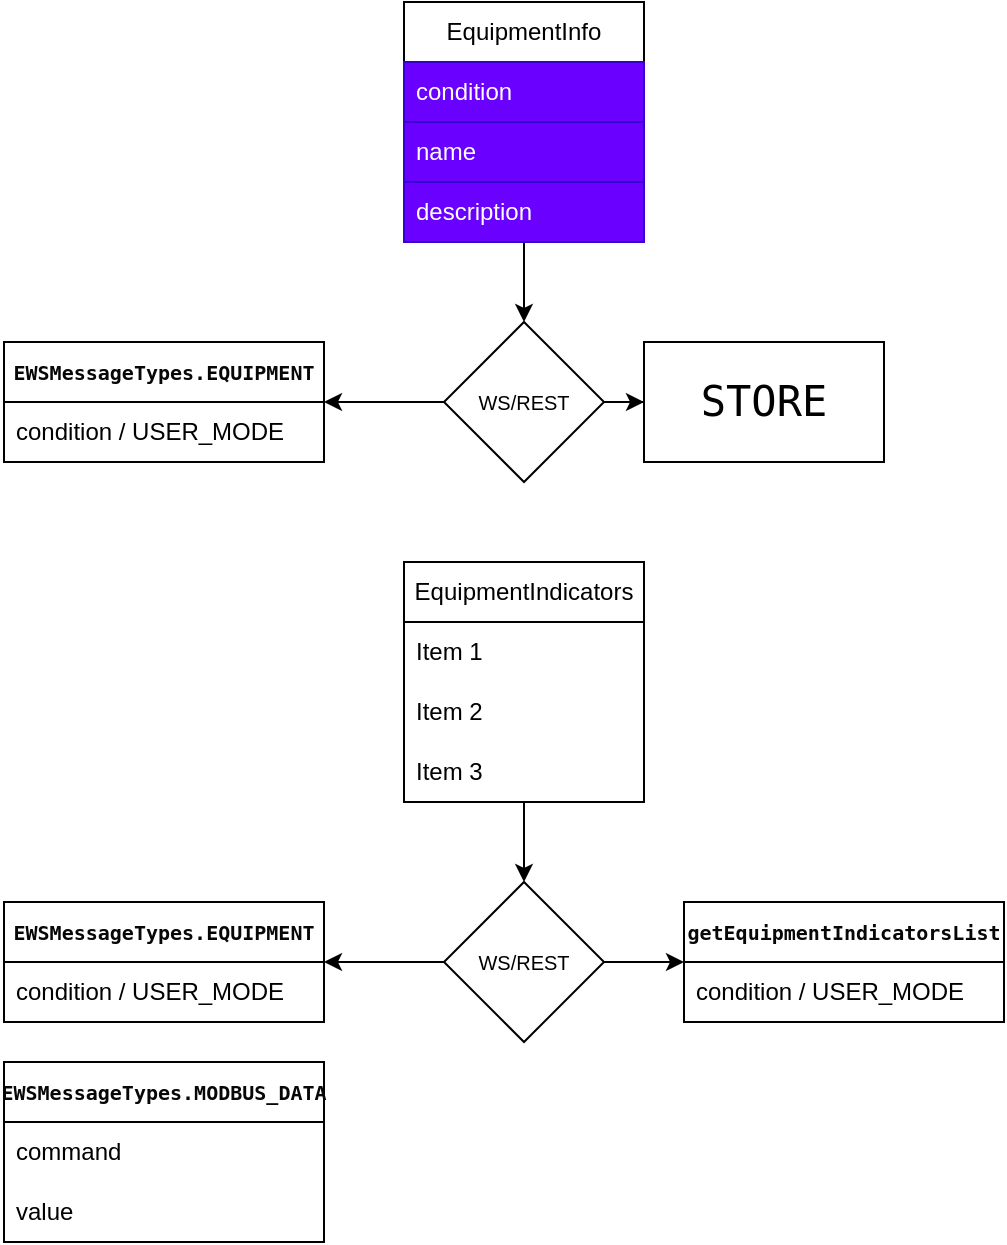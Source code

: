 <mxfile version="21.1.8" type="github">
  <diagram name="Page-1" id="TLxQG127nbAxk-rCnO3E">
    <mxGraphModel dx="1296" dy="723" grid="1" gridSize="10" guides="1" tooltips="1" connect="1" arrows="1" fold="1" page="1" pageScale="1" pageWidth="850" pageHeight="1100" math="0" shadow="0">
      <root>
        <mxCell id="0" />
        <mxCell id="1" parent="0" />
        <mxCell id="gqAIrhIPxOyKFX6oQ4JK-7" value="" style="edgeStyle=orthogonalEdgeStyle;rounded=0;orthogonalLoop=1;jettySize=auto;html=1;" edge="1" parent="1" source="gqAIrhIPxOyKFX6oQ4JK-2" target="gqAIrhIPxOyKFX6oQ4JK-6">
          <mxGeometry relative="1" as="geometry" />
        </mxCell>
        <mxCell id="gqAIrhIPxOyKFX6oQ4JK-2" value="EquipmentInfo" style="swimlane;fontStyle=0;childLayout=stackLayout;horizontal=1;startSize=30;horizontalStack=0;resizeParent=1;resizeParentMax=0;resizeLast=0;collapsible=1;marginBottom=0;whiteSpace=wrap;html=1;" vertex="1" parent="1">
          <mxGeometry x="240" y="40" width="120" height="120" as="geometry" />
        </mxCell>
        <mxCell id="gqAIrhIPxOyKFX6oQ4JK-3" value="condition" style="text;strokeColor=#3700CC;fillColor=#6a00ff;align=left;verticalAlign=middle;spacingLeft=4;spacingRight=4;overflow=hidden;points=[[0,0.5],[1,0.5]];portConstraint=eastwest;rotatable=0;whiteSpace=wrap;html=1;fontColor=#ffffff;" vertex="1" parent="gqAIrhIPxOyKFX6oQ4JK-2">
          <mxGeometry y="30" width="120" height="30" as="geometry" />
        </mxCell>
        <mxCell id="gqAIrhIPxOyKFX6oQ4JK-4" value="name" style="text;strokeColor=#3700CC;fillColor=#6a00ff;align=left;verticalAlign=middle;spacingLeft=4;spacingRight=4;overflow=hidden;points=[[0,0.5],[1,0.5]];portConstraint=eastwest;rotatable=0;whiteSpace=wrap;html=1;fontColor=#ffffff;" vertex="1" parent="gqAIrhIPxOyKFX6oQ4JK-2">
          <mxGeometry y="60" width="120" height="30" as="geometry" />
        </mxCell>
        <mxCell id="gqAIrhIPxOyKFX6oQ4JK-5" value="description" style="text;strokeColor=#3700CC;fillColor=#6a00ff;align=left;verticalAlign=middle;spacingLeft=4;spacingRight=4;overflow=hidden;points=[[0,0.5],[1,0.5]];portConstraint=eastwest;rotatable=0;whiteSpace=wrap;html=1;fontColor=#ffffff;" vertex="1" parent="gqAIrhIPxOyKFX6oQ4JK-2">
          <mxGeometry y="90" width="120" height="30" as="geometry" />
        </mxCell>
        <mxCell id="gqAIrhIPxOyKFX6oQ4JK-16" value="" style="edgeStyle=orthogonalEdgeStyle;rounded=0;orthogonalLoop=1;jettySize=auto;html=1;" edge="1" parent="1" source="gqAIrhIPxOyKFX6oQ4JK-6" target="gqAIrhIPxOyKFX6oQ4JK-15">
          <mxGeometry relative="1" as="geometry" />
        </mxCell>
        <mxCell id="gqAIrhIPxOyKFX6oQ4JK-21" style="edgeStyle=orthogonalEdgeStyle;rounded=0;orthogonalLoop=1;jettySize=auto;html=1;entryX=1;entryY=0.5;entryDx=0;entryDy=0;" edge="1" parent="1" source="gqAIrhIPxOyKFX6oQ4JK-6" target="gqAIrhIPxOyKFX6oQ4JK-17">
          <mxGeometry relative="1" as="geometry" />
        </mxCell>
        <mxCell id="gqAIrhIPxOyKFX6oQ4JK-6" value="&lt;font style=&quot;font-size: 10px;&quot;&gt;WS/REST&lt;/font&gt;" style="rhombus;whiteSpace=wrap;html=1;fontStyle=0;startSize=30;" vertex="1" parent="1">
          <mxGeometry x="260" y="200" width="80" height="80" as="geometry" />
        </mxCell>
        <mxCell id="gqAIrhIPxOyKFX6oQ4JK-15" value="&lt;div style=&quot;font-family: &amp;quot;JetBrains Mono&amp;quot;, monospace;&quot;&gt;&lt;pre style=&quot;&quot;&gt;&lt;font style=&quot;font-size: 21px;&quot;&gt;STORE&lt;/font&gt;&lt;/pre&gt;&lt;/div&gt;" style="whiteSpace=wrap;html=1;fontStyle=0;startSize=30;" vertex="1" parent="1">
          <mxGeometry x="360" y="210" width="120" height="60" as="geometry" />
        </mxCell>
        <mxCell id="gqAIrhIPxOyKFX6oQ4JK-17" value="&lt;div style=&quot;font-family: &amp;quot;JetBrains Mono&amp;quot;, monospace; font-size: 10px;&quot;&gt;&lt;pre style=&quot;&quot;&gt;&lt;font style=&quot;&quot; color=&quot;#070708&quot;&gt;&lt;b&gt;EWSMessageTypes.EQUIPMENT&lt;/b&gt;&lt;/font&gt;&lt;/pre&gt;&lt;/div&gt;" style="swimlane;fontStyle=0;childLayout=stackLayout;horizontal=1;startSize=30;horizontalStack=0;resizeParent=1;resizeParentMax=0;resizeLast=0;collapsible=1;marginBottom=0;whiteSpace=wrap;html=1;" vertex="1" parent="1">
          <mxGeometry x="40" y="210" width="160" height="60" as="geometry" />
        </mxCell>
        <mxCell id="gqAIrhIPxOyKFX6oQ4JK-18" value="condition / USER_MODE" style="text;strokeColor=none;fillColor=none;align=left;verticalAlign=middle;spacingLeft=4;spacingRight=4;overflow=hidden;points=[[0,0.5],[1,0.5]];portConstraint=eastwest;rotatable=0;whiteSpace=wrap;html=1;" vertex="1" parent="gqAIrhIPxOyKFX6oQ4JK-17">
          <mxGeometry y="30" width="160" height="30" as="geometry" />
        </mxCell>
        <mxCell id="gqAIrhIPxOyKFX6oQ4JK-28" style="edgeStyle=orthogonalEdgeStyle;rounded=0;orthogonalLoop=1;jettySize=auto;html=1;entryX=0.5;entryY=0;entryDx=0;entryDy=0;" edge="1" parent="1" source="gqAIrhIPxOyKFX6oQ4JK-22" target="gqAIrhIPxOyKFX6oQ4JK-26">
          <mxGeometry relative="1" as="geometry" />
        </mxCell>
        <mxCell id="gqAIrhIPxOyKFX6oQ4JK-22" value="EquipmentIndicators" style="swimlane;fontStyle=0;childLayout=stackLayout;horizontal=1;startSize=30;horizontalStack=0;resizeParent=1;resizeParentMax=0;resizeLast=0;collapsible=1;marginBottom=0;whiteSpace=wrap;html=1;" vertex="1" parent="1">
          <mxGeometry x="240" y="320" width="120" height="120" as="geometry" />
        </mxCell>
        <mxCell id="gqAIrhIPxOyKFX6oQ4JK-23" value="Item 1" style="text;strokeColor=none;fillColor=none;align=left;verticalAlign=middle;spacingLeft=4;spacingRight=4;overflow=hidden;points=[[0,0.5],[1,0.5]];portConstraint=eastwest;rotatable=0;whiteSpace=wrap;html=1;" vertex="1" parent="gqAIrhIPxOyKFX6oQ4JK-22">
          <mxGeometry y="30" width="120" height="30" as="geometry" />
        </mxCell>
        <mxCell id="gqAIrhIPxOyKFX6oQ4JK-24" value="Item 2" style="text;strokeColor=none;fillColor=none;align=left;verticalAlign=middle;spacingLeft=4;spacingRight=4;overflow=hidden;points=[[0,0.5],[1,0.5]];portConstraint=eastwest;rotatable=0;whiteSpace=wrap;html=1;" vertex="1" parent="gqAIrhIPxOyKFX6oQ4JK-22">
          <mxGeometry y="60" width="120" height="30" as="geometry" />
        </mxCell>
        <mxCell id="gqAIrhIPxOyKFX6oQ4JK-25" value="Item 3" style="text;strokeColor=none;fillColor=none;align=left;verticalAlign=middle;spacingLeft=4;spacingRight=4;overflow=hidden;points=[[0,0.5],[1,0.5]];portConstraint=eastwest;rotatable=0;whiteSpace=wrap;html=1;" vertex="1" parent="gqAIrhIPxOyKFX6oQ4JK-22">
          <mxGeometry y="90" width="120" height="30" as="geometry" />
        </mxCell>
        <mxCell id="gqAIrhIPxOyKFX6oQ4JK-33" style="edgeStyle=orthogonalEdgeStyle;rounded=0;orthogonalLoop=1;jettySize=auto;html=1;entryX=1;entryY=0.5;entryDx=0;entryDy=0;" edge="1" parent="1" source="gqAIrhIPxOyKFX6oQ4JK-26" target="gqAIrhIPxOyKFX6oQ4JK-29">
          <mxGeometry relative="1" as="geometry" />
        </mxCell>
        <mxCell id="gqAIrhIPxOyKFX6oQ4JK-38" style="edgeStyle=orthogonalEdgeStyle;rounded=0;orthogonalLoop=1;jettySize=auto;html=1;entryX=0;entryY=0.5;entryDx=0;entryDy=0;" edge="1" parent="1" source="gqAIrhIPxOyKFX6oQ4JK-26" target="gqAIrhIPxOyKFX6oQ4JK-34">
          <mxGeometry relative="1" as="geometry" />
        </mxCell>
        <mxCell id="gqAIrhIPxOyKFX6oQ4JK-26" value="&lt;font style=&quot;font-size: 10px;&quot;&gt;WS/REST&lt;/font&gt;" style="rhombus;whiteSpace=wrap;html=1;fontStyle=0;startSize=30;" vertex="1" parent="1">
          <mxGeometry x="260" y="480" width="80" height="80" as="geometry" />
        </mxCell>
        <mxCell id="gqAIrhIPxOyKFX6oQ4JK-29" value="&lt;div style=&quot;font-family: &amp;quot;JetBrains Mono&amp;quot;, monospace; font-size: 10px;&quot;&gt;&lt;pre style=&quot;&quot;&gt;&lt;font style=&quot;&quot; color=&quot;#070708&quot;&gt;&lt;b&gt;EWSMessageTypes.EQUIPMENT&lt;/b&gt;&lt;/font&gt;&lt;/pre&gt;&lt;/div&gt;" style="swimlane;fontStyle=0;childLayout=stackLayout;horizontal=1;startSize=30;horizontalStack=0;resizeParent=1;resizeParentMax=0;resizeLast=0;collapsible=1;marginBottom=0;whiteSpace=wrap;html=1;" vertex="1" parent="1">
          <mxGeometry x="40" y="490" width="160" height="60" as="geometry" />
        </mxCell>
        <mxCell id="gqAIrhIPxOyKFX6oQ4JK-30" value="condition / USER_MODE" style="text;strokeColor=none;fillColor=none;align=left;verticalAlign=middle;spacingLeft=4;spacingRight=4;overflow=hidden;points=[[0,0.5],[1,0.5]];portConstraint=eastwest;rotatable=0;whiteSpace=wrap;html=1;" vertex="1" parent="gqAIrhIPxOyKFX6oQ4JK-29">
          <mxGeometry y="30" width="160" height="30" as="geometry" />
        </mxCell>
        <mxCell id="gqAIrhIPxOyKFX6oQ4JK-34" value="&lt;div style=&quot;font-family: &amp;quot;JetBrains Mono&amp;quot;, monospace; font-size: 10px;&quot;&gt;&lt;pre style=&quot;&quot;&gt;&lt;div style=&quot;font-family: &amp;quot;JetBrains Mono&amp;quot;, monospace;&quot;&gt;&lt;pre style=&quot;&quot;&gt;&lt;b style=&quot;&quot;&gt;&lt;font color=&quot;#070708&quot;&gt;getEquipmentIndicatorsList&lt;/font&gt;&lt;/b&gt;&lt;/pre&gt;&lt;/div&gt;&lt;/pre&gt;&lt;/div&gt;" style="swimlane;fontStyle=0;childLayout=stackLayout;horizontal=1;startSize=30;horizontalStack=0;resizeParent=1;resizeParentMax=0;resizeLast=0;collapsible=1;marginBottom=0;whiteSpace=wrap;html=1;" vertex="1" parent="1">
          <mxGeometry x="380" y="490" width="160" height="60" as="geometry" />
        </mxCell>
        <mxCell id="gqAIrhIPxOyKFX6oQ4JK-35" value="condition / USER_MODE" style="text;strokeColor=none;fillColor=none;align=left;verticalAlign=middle;spacingLeft=4;spacingRight=4;overflow=hidden;points=[[0,0.5],[1,0.5]];portConstraint=eastwest;rotatable=0;whiteSpace=wrap;html=1;" vertex="1" parent="gqAIrhIPxOyKFX6oQ4JK-34">
          <mxGeometry y="30" width="160" height="30" as="geometry" />
        </mxCell>
        <mxCell id="gqAIrhIPxOyKFX6oQ4JK-39" value="&lt;div style=&quot;font-family: &amp;quot;JetBrains Mono&amp;quot;, monospace; font-size: 10px;&quot;&gt;&lt;pre style=&quot;&quot;&gt;&lt;div style=&quot;font-family: &amp;quot;JetBrains Mono&amp;quot;, monospace;&quot;&gt;&lt;pre style=&quot;&quot;&gt;&lt;b style=&quot;&quot;&gt;&lt;font style=&quot;&quot; color=&quot;#070708&quot;&gt;EWSMessageTypes.MODBUS_DATA&lt;/font&gt;&lt;/b&gt;&lt;/pre&gt;&lt;/div&gt;&lt;/pre&gt;&lt;/div&gt;" style="swimlane;fontStyle=0;childLayout=stackLayout;horizontal=1;startSize=30;horizontalStack=0;resizeParent=1;resizeParentMax=0;resizeLast=0;collapsible=1;marginBottom=0;whiteSpace=wrap;html=1;" vertex="1" parent="1">
          <mxGeometry x="40" y="570" width="160" height="90" as="geometry" />
        </mxCell>
        <mxCell id="gqAIrhIPxOyKFX6oQ4JK-40" value="command" style="text;strokeColor=none;fillColor=none;align=left;verticalAlign=middle;spacingLeft=4;spacingRight=4;overflow=hidden;points=[[0,0.5],[1,0.5]];portConstraint=eastwest;rotatable=0;whiteSpace=wrap;html=1;" vertex="1" parent="gqAIrhIPxOyKFX6oQ4JK-39">
          <mxGeometry y="30" width="160" height="30" as="geometry" />
        </mxCell>
        <mxCell id="gqAIrhIPxOyKFX6oQ4JK-42" value="value" style="text;strokeColor=none;fillColor=none;align=left;verticalAlign=middle;spacingLeft=4;spacingRight=4;overflow=hidden;points=[[0,0.5],[1,0.5]];portConstraint=eastwest;rotatable=0;whiteSpace=wrap;html=1;" vertex="1" parent="gqAIrhIPxOyKFX6oQ4JK-39">
          <mxGeometry y="60" width="160" height="30" as="geometry" />
        </mxCell>
      </root>
    </mxGraphModel>
  </diagram>
</mxfile>
